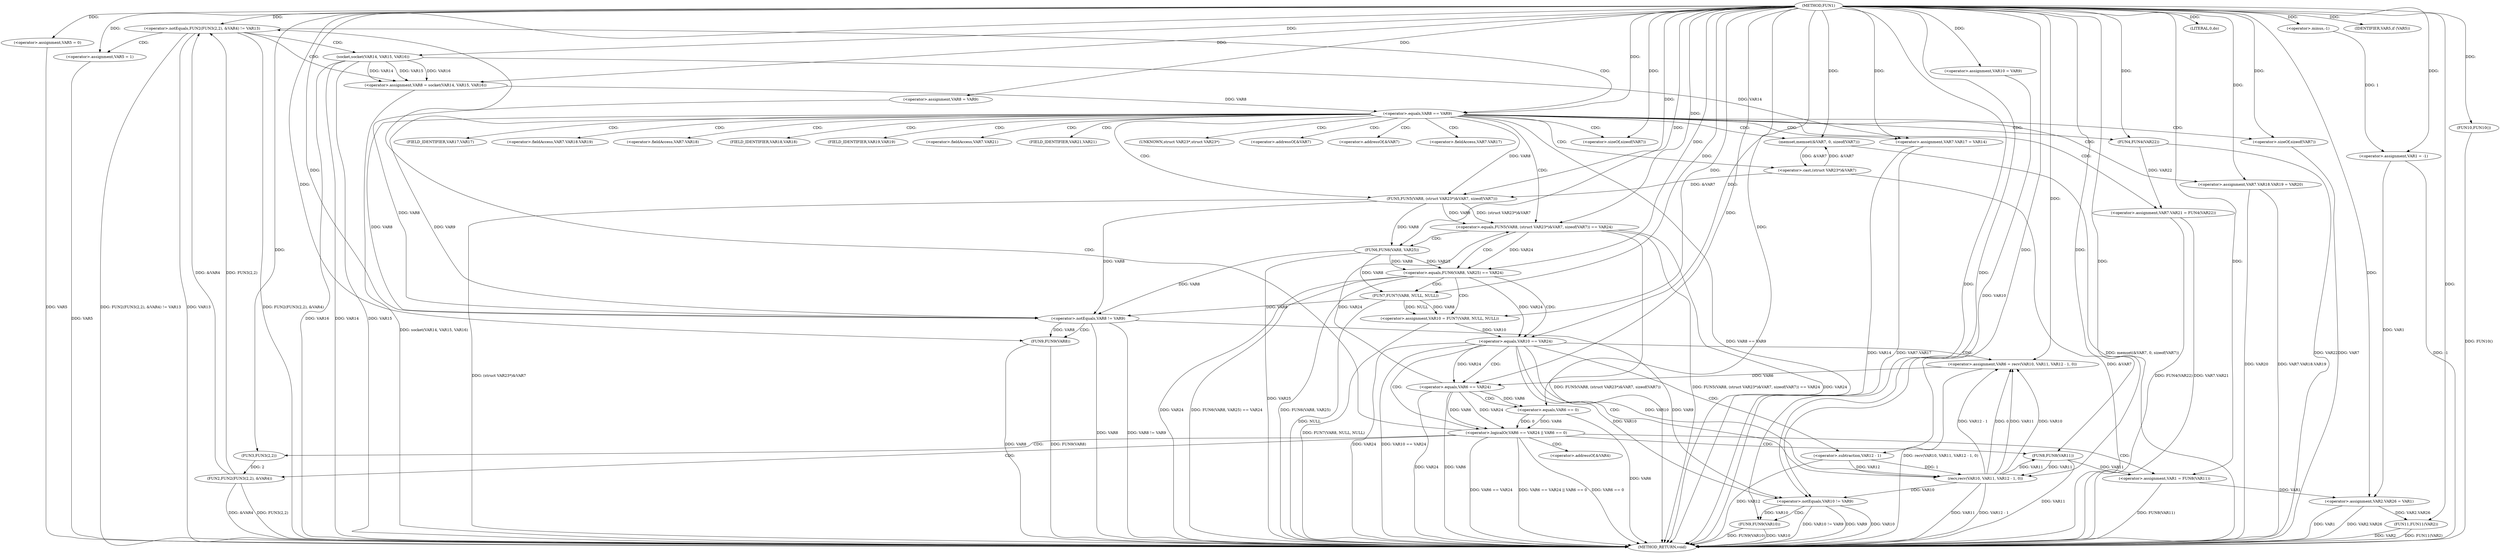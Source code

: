digraph FUN1 {  
"1000100" [label = "(METHOD,FUN1)" ]
"1000259" [label = "(METHOD_RETURN,void)" ]
"1000104" [label = "(<operator>.assignment,VAR1 = -1)" ]
"1000106" [label = "(<operator>.minus,-1)" ]
"1000111" [label = "(<operator>.assignment,VAR5 = 0)" ]
"1000117" [label = "(<operator>.assignment,VAR8 = VAR9)" ]
"1000121" [label = "(<operator>.assignment,VAR10 = VAR9)" ]
"1000128" [label = "(<operator>.notEquals,FUN2(FUN3(2,2), &VAR4) != VAR13)" ]
"1000129" [label = "(FUN2,FUN2(FUN3(2,2), &VAR4))" ]
"1000130" [label = "(FUN3,FUN3(2,2))" ]
"1000138" [label = "(<operator>.assignment,VAR5 = 1)" ]
"1000141" [label = "(<operator>.assignment,VAR8 = socket(VAR14, VAR15, VAR16))" ]
"1000143" [label = "(socket,socket(VAR14, VAR15, VAR16))" ]
"1000148" [label = "(<operator>.equals,VAR8 == VAR9)" ]
"1000153" [label = "(memset,memset(&VAR7, 0, sizeof(VAR7)))" ]
"1000157" [label = "(<operator>.sizeOf,sizeof(VAR7))" ]
"1000159" [label = "(<operator>.assignment,VAR7.VAR17 = VAR14)" ]
"1000164" [label = "(<operator>.assignment,VAR7.VAR18.VAR19 = VAR20)" ]
"1000171" [label = "(<operator>.assignment,VAR7.VAR21 = FUN4(VAR22))" ]
"1000175" [label = "(FUN4,FUN4(VAR22))" ]
"1000178" [label = "(<operator>.equals,FUN5(VAR8, (struct VAR23*)&VAR7, sizeof(VAR7)) == VAR24)" ]
"1000179" [label = "(FUN5,FUN5(VAR8, (struct VAR23*)&VAR7, sizeof(VAR7)))" ]
"1000181" [label = "(<operator>.cast,(struct VAR23*)&VAR7)" ]
"1000185" [label = "(<operator>.sizeOf,sizeof(VAR7))" ]
"1000191" [label = "(<operator>.equals,FUN6(VAR8, VAR25) == VAR24)" ]
"1000192" [label = "(FUN6,FUN6(VAR8, VAR25))" ]
"1000198" [label = "(<operator>.assignment,VAR10 = FUN7(VAR8, NULL, NULL))" ]
"1000200" [label = "(FUN7,FUN7(VAR8, NULL, NULL))" ]
"1000205" [label = "(<operator>.equals,VAR10 == VAR24)" ]
"1000210" [label = "(<operator>.assignment,VAR6 = recv(VAR10, VAR11, VAR12 - 1, 0))" ]
"1000212" [label = "(recv,recv(VAR10, VAR11, VAR12 - 1, 0))" ]
"1000215" [label = "(<operator>.subtraction,VAR12 - 1)" ]
"1000220" [label = "(<operator>.logicalOr,VAR6 == VAR24 || VAR6 == 0)" ]
"1000221" [label = "(<operator>.equals,VAR6 == VAR24)" ]
"1000224" [label = "(<operator>.equals,VAR6 == 0)" ]
"1000229" [label = "(<operator>.assignment,VAR1 = FUN8(VAR11))" ]
"1000231" [label = "(FUN8,FUN8(VAR11))" ]
"1000233" [label = "(LITERAL,0,do)" ]
"1000235" [label = "(<operator>.notEquals,VAR8 != VAR9)" ]
"1000239" [label = "(FUN9,FUN9(VAR8))" ]
"1000242" [label = "(<operator>.notEquals,VAR10 != VAR9)" ]
"1000246" [label = "(FUN9,FUN9(VAR10))" ]
"1000249" [label = "(IDENTIFIER,VAR5,if (VAR5))" ]
"1000251" [label = "(FUN10,FUN10())" ]
"1000252" [label = "(<operator>.assignment,VAR2.VAR26 = VAR1)" ]
"1000257" [label = "(FUN11,FUN11(VAR2))" ]
"1000133" [label = "(<operator>.addressOf,&VAR4)" ]
"1000154" [label = "(<operator>.addressOf,&VAR7)" ]
"1000160" [label = "(<operator>.fieldAccess,VAR7.VAR17)" ]
"1000162" [label = "(FIELD_IDENTIFIER,VAR17,VAR17)" ]
"1000165" [label = "(<operator>.fieldAccess,VAR7.VAR18.VAR19)" ]
"1000166" [label = "(<operator>.fieldAccess,VAR7.VAR18)" ]
"1000168" [label = "(FIELD_IDENTIFIER,VAR18,VAR18)" ]
"1000169" [label = "(FIELD_IDENTIFIER,VAR19,VAR19)" ]
"1000172" [label = "(<operator>.fieldAccess,VAR7.VAR21)" ]
"1000174" [label = "(FIELD_IDENTIFIER,VAR21,VAR21)" ]
"1000182" [label = "(UNKNOWN,struct VAR23*,struct VAR23*)" ]
"1000183" [label = "(<operator>.addressOf,&VAR7)" ]
  "1000221" -> "1000259"  [ label = "DDG: VAR24"] 
  "1000191" -> "1000259"  [ label = "DDG: VAR24"] 
  "1000179" -> "1000259"  [ label = "DDG: (struct VAR23*)&VAR7"] 
  "1000229" -> "1000259"  [ label = "DDG: FUN8(VAR11)"] 
  "1000210" -> "1000259"  [ label = "DDG: recv(VAR10, VAR11, VAR12 - 1, 0)"] 
  "1000231" -> "1000259"  [ label = "DDG: VAR11"] 
  "1000128" -> "1000259"  [ label = "DDG: VAR13"] 
  "1000178" -> "1000259"  [ label = "DDG: FUN5(VAR8, (struct VAR23*)&VAR7, sizeof(VAR7)) == VAR24"] 
  "1000129" -> "1000259"  [ label = "DDG: FUN3(2,2)"] 
  "1000185" -> "1000259"  [ label = "DDG: VAR7"] 
  "1000171" -> "1000259"  [ label = "DDG: VAR7.VAR21"] 
  "1000178" -> "1000259"  [ label = "DDG: VAR24"] 
  "1000224" -> "1000259"  [ label = "DDG: VAR6"] 
  "1000220" -> "1000259"  [ label = "DDG: VAR6 == VAR24"] 
  "1000251" -> "1000259"  [ label = "DDG: FUN10()"] 
  "1000192" -> "1000259"  [ label = "DDG: VAR25"] 
  "1000235" -> "1000259"  [ label = "DDG: VAR8"] 
  "1000239" -> "1000259"  [ label = "DDG: FUN9(VAR8)"] 
  "1000252" -> "1000259"  [ label = "DDG: VAR2.VAR26"] 
  "1000235" -> "1000259"  [ label = "DDG: VAR8 != VAR9"] 
  "1000198" -> "1000259"  [ label = "DDG: FUN7(VAR8, NULL, NULL)"] 
  "1000215" -> "1000259"  [ label = "DDG: VAR12"] 
  "1000178" -> "1000259"  [ label = "DDG: FUN5(VAR8, (struct VAR23*)&VAR7, sizeof(VAR7))"] 
  "1000239" -> "1000259"  [ label = "DDG: VAR8"] 
  "1000159" -> "1000259"  [ label = "DDG: VAR7.VAR17"] 
  "1000212" -> "1000259"  [ label = "DDG: VAR11"] 
  "1000138" -> "1000259"  [ label = "DDG: VAR5"] 
  "1000128" -> "1000259"  [ label = "DDG: FUN2(FUN3(2,2), &VAR4)"] 
  "1000143" -> "1000259"  [ label = "DDG: VAR14"] 
  "1000191" -> "1000259"  [ label = "DDG: FUN6(VAR8, VAR25) == VAR24"] 
  "1000200" -> "1000259"  [ label = "DDG: NULL"] 
  "1000221" -> "1000259"  [ label = "DDG: VAR6"] 
  "1000257" -> "1000259"  [ label = "DDG: VAR2"] 
  "1000148" -> "1000259"  [ label = "DDG: VAR8 == VAR9"] 
  "1000175" -> "1000259"  [ label = "DDG: VAR22"] 
  "1000205" -> "1000259"  [ label = "DDG: VAR24"] 
  "1000153" -> "1000259"  [ label = "DDG: memset(&VAR7, 0, sizeof(VAR7))"] 
  "1000129" -> "1000259"  [ label = "DDG: &VAR4"] 
  "1000111" -> "1000259"  [ label = "DDG: VAR5"] 
  "1000141" -> "1000259"  [ label = "DDG: socket(VAR14, VAR15, VAR16)"] 
  "1000242" -> "1000259"  [ label = "DDG: VAR10 != VAR9"] 
  "1000143" -> "1000259"  [ label = "DDG: VAR15"] 
  "1000220" -> "1000259"  [ label = "DDG: VAR6 == VAR24 || VAR6 == 0"] 
  "1000212" -> "1000259"  [ label = "DDG: VAR12 - 1"] 
  "1000242" -> "1000259"  [ label = "DDG: VAR9"] 
  "1000164" -> "1000259"  [ label = "DDG: VAR20"] 
  "1000257" -> "1000259"  [ label = "DDG: FUN11(VAR2)"] 
  "1000128" -> "1000259"  [ label = "DDG: FUN2(FUN3(2,2), &VAR4) != VAR13"] 
  "1000205" -> "1000259"  [ label = "DDG: VAR10 == VAR24"] 
  "1000252" -> "1000259"  [ label = "DDG: VAR1"] 
  "1000159" -> "1000259"  [ label = "DDG: VAR14"] 
  "1000246" -> "1000259"  [ label = "DDG: FUN9(VAR10)"] 
  "1000143" -> "1000259"  [ label = "DDG: VAR16"] 
  "1000181" -> "1000259"  [ label = "DDG: &VAR7"] 
  "1000191" -> "1000259"  [ label = "DDG: FUN6(VAR8, VAR25)"] 
  "1000242" -> "1000259"  [ label = "DDG: VAR10"] 
  "1000104" -> "1000259"  [ label = "DDG: -1"] 
  "1000171" -> "1000259"  [ label = "DDG: FUN4(VAR22)"] 
  "1000246" -> "1000259"  [ label = "DDG: VAR10"] 
  "1000220" -> "1000259"  [ label = "DDG: VAR6 == 0"] 
  "1000164" -> "1000259"  [ label = "DDG: VAR7.VAR18.VAR19"] 
  "1000106" -> "1000104"  [ label = "DDG: 1"] 
  "1000100" -> "1000104"  [ label = "DDG: "] 
  "1000100" -> "1000106"  [ label = "DDG: "] 
  "1000100" -> "1000111"  [ label = "DDG: "] 
  "1000100" -> "1000117"  [ label = "DDG: "] 
  "1000100" -> "1000121"  [ label = "DDG: "] 
  "1000129" -> "1000128"  [ label = "DDG: FUN3(2,2)"] 
  "1000129" -> "1000128"  [ label = "DDG: &VAR4"] 
  "1000130" -> "1000129"  [ label = "DDG: 2"] 
  "1000100" -> "1000130"  [ label = "DDG: "] 
  "1000100" -> "1000128"  [ label = "DDG: "] 
  "1000100" -> "1000138"  [ label = "DDG: "] 
  "1000143" -> "1000141"  [ label = "DDG: VAR14"] 
  "1000143" -> "1000141"  [ label = "DDG: VAR15"] 
  "1000143" -> "1000141"  [ label = "DDG: VAR16"] 
  "1000100" -> "1000141"  [ label = "DDG: "] 
  "1000100" -> "1000143"  [ label = "DDG: "] 
  "1000141" -> "1000148"  [ label = "DDG: VAR8"] 
  "1000100" -> "1000148"  [ label = "DDG: "] 
  "1000181" -> "1000153"  [ label = "DDG: &VAR7"] 
  "1000100" -> "1000153"  [ label = "DDG: "] 
  "1000100" -> "1000157"  [ label = "DDG: "] 
  "1000143" -> "1000159"  [ label = "DDG: VAR14"] 
  "1000100" -> "1000159"  [ label = "DDG: "] 
  "1000100" -> "1000164"  [ label = "DDG: "] 
  "1000175" -> "1000171"  [ label = "DDG: VAR22"] 
  "1000100" -> "1000175"  [ label = "DDG: "] 
  "1000179" -> "1000178"  [ label = "DDG: VAR8"] 
  "1000179" -> "1000178"  [ label = "DDG: (struct VAR23*)&VAR7"] 
  "1000148" -> "1000179"  [ label = "DDG: VAR8"] 
  "1000100" -> "1000179"  [ label = "DDG: "] 
  "1000181" -> "1000179"  [ label = "DDG: &VAR7"] 
  "1000153" -> "1000181"  [ label = "DDG: &VAR7"] 
  "1000100" -> "1000185"  [ label = "DDG: "] 
  "1000221" -> "1000178"  [ label = "DDG: VAR24"] 
  "1000100" -> "1000178"  [ label = "DDG: "] 
  "1000192" -> "1000191"  [ label = "DDG: VAR8"] 
  "1000192" -> "1000191"  [ label = "DDG: VAR25"] 
  "1000179" -> "1000192"  [ label = "DDG: VAR8"] 
  "1000100" -> "1000192"  [ label = "DDG: "] 
  "1000178" -> "1000191"  [ label = "DDG: VAR24"] 
  "1000100" -> "1000191"  [ label = "DDG: "] 
  "1000200" -> "1000198"  [ label = "DDG: VAR8"] 
  "1000200" -> "1000198"  [ label = "DDG: NULL"] 
  "1000100" -> "1000198"  [ label = "DDG: "] 
  "1000192" -> "1000200"  [ label = "DDG: VAR8"] 
  "1000100" -> "1000200"  [ label = "DDG: "] 
  "1000198" -> "1000205"  [ label = "DDG: VAR10"] 
  "1000100" -> "1000205"  [ label = "DDG: "] 
  "1000191" -> "1000205"  [ label = "DDG: VAR24"] 
  "1000212" -> "1000210"  [ label = "DDG: VAR10"] 
  "1000212" -> "1000210"  [ label = "DDG: VAR11"] 
  "1000212" -> "1000210"  [ label = "DDG: VAR12 - 1"] 
  "1000212" -> "1000210"  [ label = "DDG: 0"] 
  "1000100" -> "1000210"  [ label = "DDG: "] 
  "1000205" -> "1000212"  [ label = "DDG: VAR10"] 
  "1000100" -> "1000212"  [ label = "DDG: "] 
  "1000231" -> "1000212"  [ label = "DDG: VAR11"] 
  "1000215" -> "1000212"  [ label = "DDG: VAR12"] 
  "1000215" -> "1000212"  [ label = "DDG: 1"] 
  "1000100" -> "1000215"  [ label = "DDG: "] 
  "1000221" -> "1000220"  [ label = "DDG: VAR6"] 
  "1000221" -> "1000220"  [ label = "DDG: VAR24"] 
  "1000210" -> "1000221"  [ label = "DDG: VAR6"] 
  "1000100" -> "1000221"  [ label = "DDG: "] 
  "1000205" -> "1000221"  [ label = "DDG: VAR24"] 
  "1000224" -> "1000220"  [ label = "DDG: VAR6"] 
  "1000224" -> "1000220"  [ label = "DDG: 0"] 
  "1000221" -> "1000224"  [ label = "DDG: VAR6"] 
  "1000100" -> "1000224"  [ label = "DDG: "] 
  "1000231" -> "1000229"  [ label = "DDG: VAR11"] 
  "1000100" -> "1000229"  [ label = "DDG: "] 
  "1000212" -> "1000231"  [ label = "DDG: VAR11"] 
  "1000100" -> "1000231"  [ label = "DDG: "] 
  "1000100" -> "1000233"  [ label = "DDG: "] 
  "1000200" -> "1000235"  [ label = "DDG: VAR8"] 
  "1000179" -> "1000235"  [ label = "DDG: VAR8"] 
  "1000148" -> "1000235"  [ label = "DDG: VAR8"] 
  "1000117" -> "1000235"  [ label = "DDG: VAR8"] 
  "1000192" -> "1000235"  [ label = "DDG: VAR8"] 
  "1000100" -> "1000235"  [ label = "DDG: "] 
  "1000148" -> "1000235"  [ label = "DDG: VAR9"] 
  "1000235" -> "1000239"  [ label = "DDG: VAR8"] 
  "1000100" -> "1000239"  [ label = "DDG: "] 
  "1000205" -> "1000242"  [ label = "DDG: VAR10"] 
  "1000212" -> "1000242"  [ label = "DDG: VAR10"] 
  "1000121" -> "1000242"  [ label = "DDG: VAR10"] 
  "1000100" -> "1000242"  [ label = "DDG: "] 
  "1000235" -> "1000242"  [ label = "DDG: VAR9"] 
  "1000242" -> "1000246"  [ label = "DDG: VAR10"] 
  "1000100" -> "1000246"  [ label = "DDG: "] 
  "1000100" -> "1000249"  [ label = "DDG: "] 
  "1000100" -> "1000251"  [ label = "DDG: "] 
  "1000104" -> "1000252"  [ label = "DDG: VAR1"] 
  "1000229" -> "1000252"  [ label = "DDG: VAR1"] 
  "1000100" -> "1000252"  [ label = "DDG: "] 
  "1000252" -> "1000257"  [ label = "DDG: VAR2.VAR26"] 
  "1000100" -> "1000257"  [ label = "DDG: "] 
  "1000128" -> "1000141"  [ label = "CDG: "] 
  "1000128" -> "1000148"  [ label = "CDG: "] 
  "1000128" -> "1000138"  [ label = "CDG: "] 
  "1000128" -> "1000143"  [ label = "CDG: "] 
  "1000148" -> "1000164"  [ label = "CDG: "] 
  "1000148" -> "1000174"  [ label = "CDG: "] 
  "1000148" -> "1000182"  [ label = "CDG: "] 
  "1000148" -> "1000166"  [ label = "CDG: "] 
  "1000148" -> "1000183"  [ label = "CDG: "] 
  "1000148" -> "1000165"  [ label = "CDG: "] 
  "1000148" -> "1000157"  [ label = "CDG: "] 
  "1000148" -> "1000175"  [ label = "CDG: "] 
  "1000148" -> "1000154"  [ label = "CDG: "] 
  "1000148" -> "1000160"  [ label = "CDG: "] 
  "1000148" -> "1000179"  [ label = "CDG: "] 
  "1000148" -> "1000185"  [ label = "CDG: "] 
  "1000148" -> "1000153"  [ label = "CDG: "] 
  "1000148" -> "1000172"  [ label = "CDG: "] 
  "1000148" -> "1000169"  [ label = "CDG: "] 
  "1000148" -> "1000168"  [ label = "CDG: "] 
  "1000148" -> "1000178"  [ label = "CDG: "] 
  "1000148" -> "1000159"  [ label = "CDG: "] 
  "1000148" -> "1000171"  [ label = "CDG: "] 
  "1000148" -> "1000162"  [ label = "CDG: "] 
  "1000148" -> "1000181"  [ label = "CDG: "] 
  "1000178" -> "1000191"  [ label = "CDG: "] 
  "1000178" -> "1000192"  [ label = "CDG: "] 
  "1000191" -> "1000200"  [ label = "CDG: "] 
  "1000191" -> "1000198"  [ label = "CDG: "] 
  "1000191" -> "1000205"  [ label = "CDG: "] 
  "1000205" -> "1000221"  [ label = "CDG: "] 
  "1000205" -> "1000210"  [ label = "CDG: "] 
  "1000205" -> "1000220"  [ label = "CDG: "] 
  "1000205" -> "1000212"  [ label = "CDG: "] 
  "1000205" -> "1000215"  [ label = "CDG: "] 
  "1000220" -> "1000229"  [ label = "CDG: "] 
  "1000220" -> "1000231"  [ label = "CDG: "] 
  "1000220" -> "1000128"  [ label = "CDG: "] 
  "1000220" -> "1000133"  [ label = "CDG: "] 
  "1000220" -> "1000130"  [ label = "CDG: "] 
  "1000220" -> "1000129"  [ label = "CDG: "] 
  "1000221" -> "1000224"  [ label = "CDG: "] 
  "1000235" -> "1000239"  [ label = "CDG: "] 
  "1000242" -> "1000246"  [ label = "CDG: "] 
}
